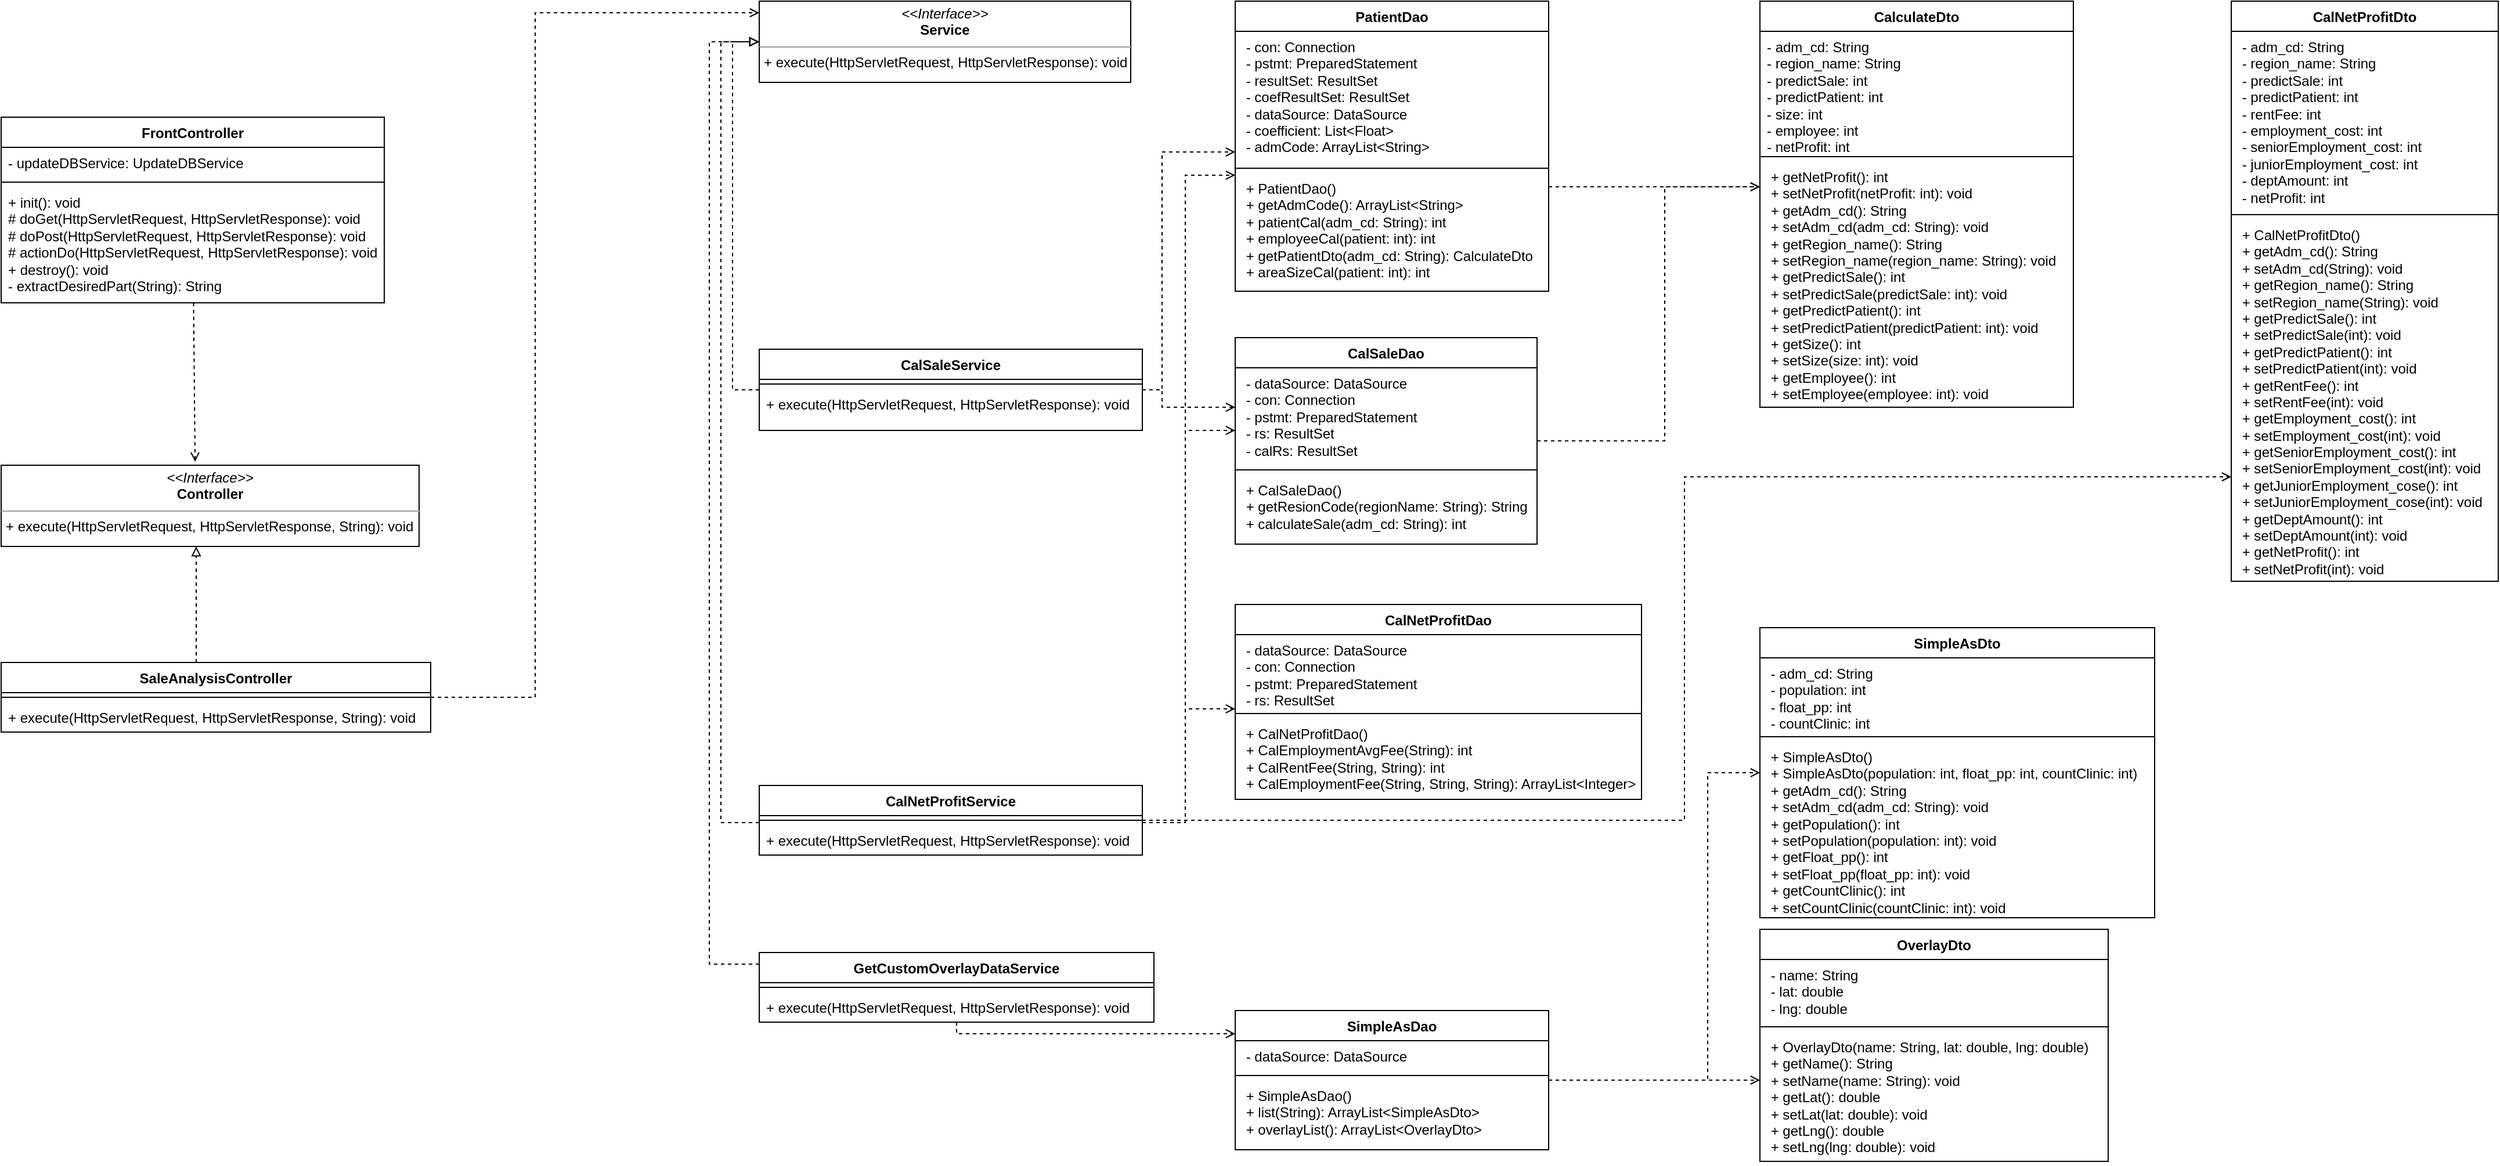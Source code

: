 <mxfile version="23.0.2" type="device">
  <diagram id="C5RBs43oDa-KdzZeNtuy" name="Page-1">
    <mxGraphModel dx="1569" dy="1171" grid="1" gridSize="10" guides="1" tooltips="1" connect="1" arrows="1" fold="1" page="1" pageScale="1" pageWidth="827" pageHeight="1169" background="none" math="0" shadow="0">
      <root>
        <object label="" asdf="asdf" id="WIyWlLk6GJQsqaUBKTNV-0">
          <mxCell />
        </object>
        <mxCell id="WIyWlLk6GJQsqaUBKTNV-1" parent="WIyWlLk6GJQsqaUBKTNV-0" />
        <mxCell id="PgSkFKx2RREg53LCg9bW-10" value="&lt;p style=&quot;margin:0px;margin-top:4px;text-align:center;&quot;&gt;&lt;i&gt;&amp;lt;&amp;lt;Interface&amp;gt;&amp;gt;&lt;/i&gt;&lt;br&gt;&lt;b&gt;Controller&lt;/b&gt;&lt;/p&gt;&lt;hr size=&quot;1&quot;&gt;&lt;p style=&quot;margin:0px;margin-left:4px;&quot;&gt;+ execute(HttpServletRequest, HttpServletResponse, String): void&lt;/p&gt;" style="verticalAlign=top;align=left;overflow=fill;fontSize=12;fontFamily=Helvetica;html=1;whiteSpace=wrap;fillColor=#FFFFFF;fontColor=#000000;" vertex="1" parent="WIyWlLk6GJQsqaUBKTNV-1">
          <mxGeometry x="560" y="460" width="360" height="70" as="geometry" />
        </mxCell>
        <mxCell id="PgSkFKx2RREg53LCg9bW-17" value="SaleAnalysisController" style="swimlane;fontStyle=1;align=center;verticalAlign=top;childLayout=stackLayout;horizontal=1;startSize=26;horizontalStack=0;resizeParent=1;resizeParentMax=0;resizeLast=0;collapsible=1;marginBottom=0;whiteSpace=wrap;html=1;" vertex="1" parent="WIyWlLk6GJQsqaUBKTNV-1">
          <mxGeometry x="560" y="630" width="370" height="60" as="geometry" />
        </mxCell>
        <mxCell id="PgSkFKx2RREg53LCg9bW-19" value="" style="line;strokeWidth=1;fillColor=none;align=left;verticalAlign=middle;spacingTop=-1;spacingLeft=3;spacingRight=3;rotatable=0;labelPosition=right;points=[];portConstraint=eastwest;strokeColor=inherit;" vertex="1" parent="PgSkFKx2RREg53LCg9bW-17">
          <mxGeometry y="26" width="370" height="8" as="geometry" />
        </mxCell>
        <mxCell id="PgSkFKx2RREg53LCg9bW-20" value="+ execute(HttpServletRequest, HttpServletResponse, String): void" style="text;strokeColor=none;fillColor=none;align=left;verticalAlign=top;spacingLeft=4;spacingRight=4;overflow=hidden;rotatable=0;points=[[0,0.5],[1,0.5]];portConstraint=eastwest;whiteSpace=wrap;html=1;" vertex="1" parent="PgSkFKx2RREg53LCg9bW-17">
          <mxGeometry y="34" width="370" height="26" as="geometry" />
        </mxCell>
        <mxCell id="PgSkFKx2RREg53LCg9bW-21" value="" style="endArrow=block;html=1;rounded=0;endFill=0;dashed=1;" edge="1" parent="WIyWlLk6GJQsqaUBKTNV-1">
          <mxGeometry width="50" height="50" relative="1" as="geometry">
            <mxPoint x="728" y="630" as="sourcePoint" />
            <mxPoint x="728" y="530" as="targetPoint" />
            <Array as="points">
              <mxPoint x="728" y="590" />
            </Array>
          </mxGeometry>
        </mxCell>
        <mxCell id="PgSkFKx2RREg53LCg9bW-26" value="&lt;p style=&quot;margin:0px;margin-top:4px;text-align:center;&quot;&gt;&lt;i&gt;&amp;lt;&amp;lt;Interface&amp;gt;&amp;gt;&lt;/i&gt;&lt;br&gt;&lt;b&gt;Service&lt;/b&gt;&lt;/p&gt;&lt;hr size=&quot;1&quot;&gt;&lt;p style=&quot;margin:0px;margin-left:4px;&quot;&gt;+ execute(HttpServletRequest, HttpServletResponse): void&lt;/p&gt;" style="verticalAlign=top;align=left;overflow=fill;fontSize=12;fontFamily=Helvetica;html=1;whiteSpace=wrap;" vertex="1" parent="WIyWlLk6GJQsqaUBKTNV-1">
          <mxGeometry x="1213" y="60" width="320" height="70" as="geometry" />
        </mxCell>
        <mxCell id="PgSkFKx2RREg53LCg9bW-27" value="FrontController" style="swimlane;fontStyle=1;align=center;verticalAlign=top;childLayout=stackLayout;horizontal=1;startSize=26;horizontalStack=0;resizeParent=1;resizeParentMax=0;resizeLast=0;collapsible=1;marginBottom=0;whiteSpace=wrap;html=1;" vertex="1" parent="WIyWlLk6GJQsqaUBKTNV-1">
          <mxGeometry x="560" y="160" width="330" height="160" as="geometry" />
        </mxCell>
        <mxCell id="PgSkFKx2RREg53LCg9bW-28" value="- updateDBService: UpdateDBService" style="text;strokeColor=none;fillColor=none;align=left;verticalAlign=top;spacingLeft=4;spacingRight=4;overflow=hidden;rotatable=0;points=[[0,0.5],[1,0.5]];portConstraint=eastwest;whiteSpace=wrap;html=1;" vertex="1" parent="PgSkFKx2RREg53LCg9bW-27">
          <mxGeometry y="26" width="330" height="26" as="geometry" />
        </mxCell>
        <mxCell id="PgSkFKx2RREg53LCg9bW-29" value="" style="line;strokeWidth=1;fillColor=none;align=left;verticalAlign=middle;spacingTop=-1;spacingLeft=3;spacingRight=3;rotatable=0;labelPosition=right;points=[];portConstraint=eastwest;strokeColor=inherit;" vertex="1" parent="PgSkFKx2RREg53LCg9bW-27">
          <mxGeometry y="52" width="330" height="8" as="geometry" />
        </mxCell>
        <mxCell id="PgSkFKx2RREg53LCg9bW-30" value="+ init(): void&lt;br&gt;# doGet(HttpServletRequest, HttpServletResponse): void&lt;br&gt;# doPost(HttpServletRequest, HttpServletResponse): void&lt;br&gt;# actionDo(HttpServletRequest, HttpServletResponse): void&lt;br&gt;+ destroy(): void&lt;br&gt;-&amp;nbsp;extractDesiredPart(String): String" style="text;strokeColor=none;fillColor=none;align=left;verticalAlign=top;spacingLeft=4;spacingRight=4;overflow=hidden;rotatable=0;points=[[0,0.5],[1,0.5]];portConstraint=eastwest;whiteSpace=wrap;html=1;" vertex="1" parent="PgSkFKx2RREg53LCg9bW-27">
          <mxGeometry y="60" width="330" height="100" as="geometry" />
        </mxCell>
        <mxCell id="PgSkFKx2RREg53LCg9bW-31" value="" style="endArrow=open;html=1;rounded=0;dashed=1;endFill=0;entryX=0.464;entryY=-0.043;entryDx=0;entryDy=0;entryPerimeter=0;" edge="1" parent="WIyWlLk6GJQsqaUBKTNV-1" source="PgSkFKx2RREg53LCg9bW-27" target="PgSkFKx2RREg53LCg9bW-10">
          <mxGeometry width="50" height="50" relative="1" as="geometry">
            <mxPoint x="960" y="90" as="sourcePoint" />
            <mxPoint x="1010" y="40" as="targetPoint" />
          </mxGeometry>
        </mxCell>
        <mxCell id="PgSkFKx2RREg53LCg9bW-32" value="GetCustomOverlayDataService" style="swimlane;fontStyle=1;align=center;verticalAlign=top;childLayout=stackLayout;horizontal=1;startSize=26;horizontalStack=0;resizeParent=1;resizeParentMax=0;resizeLast=0;collapsible=1;marginBottom=0;whiteSpace=wrap;html=1;" vertex="1" parent="WIyWlLk6GJQsqaUBKTNV-1">
          <mxGeometry x="1213" y="880" width="340" height="60" as="geometry" />
        </mxCell>
        <mxCell id="PgSkFKx2RREg53LCg9bW-34" value="" style="line;strokeWidth=1;fillColor=none;align=left;verticalAlign=middle;spacingTop=-1;spacingLeft=3;spacingRight=3;rotatable=0;labelPosition=right;points=[];portConstraint=eastwest;strokeColor=inherit;" vertex="1" parent="PgSkFKx2RREg53LCg9bW-32">
          <mxGeometry y="26" width="340" height="8" as="geometry" />
        </mxCell>
        <mxCell id="PgSkFKx2RREg53LCg9bW-35" value="+ execute(HttpServletRequest, HttpServletResponse): void" style="text;strokeColor=none;fillColor=none;align=left;verticalAlign=top;spacingLeft=4;spacingRight=4;overflow=hidden;rotatable=0;points=[[0,0.5],[1,0.5]];portConstraint=eastwest;whiteSpace=wrap;html=1;" vertex="1" parent="PgSkFKx2RREg53LCg9bW-32">
          <mxGeometry y="34" width="340" height="26" as="geometry" />
        </mxCell>
        <mxCell id="PgSkFKx2RREg53LCg9bW-60" value="" style="edgeStyle=orthogonalEdgeStyle;rounded=0;orthogonalLoop=1;jettySize=auto;html=1;dashed=1;endArrow=open;endFill=0;" edge="1" parent="WIyWlLk6GJQsqaUBKTNV-1" source="PgSkFKx2RREg53LCg9bW-36" target="PgSkFKx2RREg53LCg9bW-47">
          <mxGeometry relative="1" as="geometry">
            <Array as="points">
              <mxPoint x="1560" y="395" />
              <mxPoint x="1560" y="410" />
            </Array>
          </mxGeometry>
        </mxCell>
        <mxCell id="PgSkFKx2RREg53LCg9bW-36" value="CalSaleService" style="swimlane;fontStyle=1;align=center;verticalAlign=top;childLayout=stackLayout;horizontal=1;startSize=26;horizontalStack=0;resizeParent=1;resizeParentMax=0;resizeLast=0;collapsible=1;marginBottom=0;whiteSpace=wrap;html=1;" vertex="1" parent="WIyWlLk6GJQsqaUBKTNV-1">
          <mxGeometry x="1213" y="360" width="330" height="70" as="geometry" />
        </mxCell>
        <mxCell id="PgSkFKx2RREg53LCg9bW-38" value="" style="line;strokeWidth=1;fillColor=none;align=left;verticalAlign=middle;spacingTop=-1;spacingLeft=3;spacingRight=3;rotatable=0;labelPosition=right;points=[];portConstraint=eastwest;strokeColor=inherit;" vertex="1" parent="PgSkFKx2RREg53LCg9bW-36">
          <mxGeometry y="26" width="330" height="8" as="geometry" />
        </mxCell>
        <mxCell id="PgSkFKx2RREg53LCg9bW-39" value="+ execute(HttpServletRequest, HttpServletResponse): void" style="text;strokeColor=none;fillColor=none;align=left;verticalAlign=top;spacingLeft=4;spacingRight=4;overflow=hidden;rotatable=0;points=[[0,0.5],[1,0.5]];portConstraint=eastwest;whiteSpace=wrap;html=1;" vertex="1" parent="PgSkFKx2RREg53LCg9bW-36">
          <mxGeometry y="34" width="330" height="36" as="geometry" />
        </mxCell>
        <mxCell id="PgSkFKx2RREg53LCg9bW-40" value="" style="endArrow=open;html=1;rounded=0;dashed=1;endFill=0;edgeStyle=orthogonalEdgeStyle;" edge="1" parent="WIyWlLk6GJQsqaUBKTNV-1" source="PgSkFKx2RREg53LCg9bW-17" target="PgSkFKx2RREg53LCg9bW-26">
          <mxGeometry width="50" height="50" relative="1" as="geometry">
            <mxPoint x="215" y="42" as="sourcePoint" />
            <mxPoint x="215" y="180" as="targetPoint" />
            <Array as="points">
              <mxPoint x="1020" y="660" />
              <mxPoint x="1020" y="70" />
            </Array>
          </mxGeometry>
        </mxCell>
        <mxCell id="PgSkFKx2RREg53LCg9bW-43" value="CalculateDto" style="swimlane;fontStyle=1;align=center;verticalAlign=top;childLayout=stackLayout;horizontal=1;startSize=26;horizontalStack=0;resizeParent=1;resizeParentMax=0;resizeLast=0;collapsible=1;marginBottom=0;whiteSpace=wrap;html=1;" vertex="1" parent="WIyWlLk6GJQsqaUBKTNV-1">
          <mxGeometry x="2075" y="60" width="270" height="350" as="geometry" />
        </mxCell>
        <mxCell id="PgSkFKx2RREg53LCg9bW-44" value="&lt;div&gt;- adm_cd: String&amp;nbsp;&amp;nbsp;&lt;/div&gt;&lt;div&gt;- region_name: String&amp;nbsp;&lt;/div&gt;&lt;div&gt;- predictSale: int&amp;nbsp;&lt;/div&gt;&lt;div&gt;- predictPatient: int&amp;nbsp;&lt;/div&gt;&lt;div&gt;- size: int&amp;nbsp;&lt;/div&gt;&lt;div&gt;- employee: int&amp;nbsp;&lt;/div&gt;&lt;div&gt;- netProfit: int&amp;nbsp;&lt;/div&gt;" style="text;strokeColor=none;fillColor=none;align=left;verticalAlign=top;spacingLeft=4;spacingRight=4;overflow=hidden;rotatable=0;points=[[0,0.5],[1,0.5]];portConstraint=eastwest;whiteSpace=wrap;html=1;" vertex="1" parent="PgSkFKx2RREg53LCg9bW-43">
          <mxGeometry y="26" width="270" height="104" as="geometry" />
        </mxCell>
        <mxCell id="PgSkFKx2RREg53LCg9bW-45" value="" style="line;strokeWidth=1;fillColor=none;align=left;verticalAlign=middle;spacingTop=-1;spacingLeft=3;spacingRight=3;rotatable=0;labelPosition=right;points=[];portConstraint=eastwest;strokeColor=inherit;" vertex="1" parent="PgSkFKx2RREg53LCg9bW-43">
          <mxGeometry y="130" width="270" height="8" as="geometry" />
        </mxCell>
        <mxCell id="PgSkFKx2RREg53LCg9bW-46" value="&lt;div&gt;&amp;nbsp;+ getNetProfit(): int&amp;nbsp;&lt;/div&gt;&lt;div&gt;&amp;nbsp;+ setNetProfit(netProfit: int): void&amp;nbsp;&lt;/div&gt;&lt;div&gt;&amp;nbsp;+ getAdm_cd(): String&amp;nbsp;&lt;/div&gt;&lt;div&gt;&amp;nbsp;+ setAdm_cd(adm_cd: String): void&amp;nbsp;&lt;/div&gt;&lt;div&gt;&amp;nbsp;+ getRegion_name(): String&amp;nbsp;&lt;/div&gt;&lt;div&gt;&amp;nbsp;+ setRegion_name(region_name: String): void&amp;nbsp;&lt;/div&gt;&lt;div&gt;&amp;nbsp;+ getPredictSale(): int&amp;nbsp;&lt;/div&gt;&lt;div&gt;&amp;nbsp;+ setPredictSale(predictSale: int): void&amp;nbsp;&lt;/div&gt;&lt;div&gt;&amp;nbsp;+ getPredictPatient(): int&amp;nbsp;&lt;/div&gt;&lt;div&gt;&amp;nbsp;+ setPredictPatient(predictPatient: int): void&amp;nbsp;&lt;/div&gt;&lt;div&gt;&amp;nbsp;+ getSize(): int&amp;nbsp;&lt;/div&gt;&lt;div&gt;&amp;nbsp;+ setSize(size: int): void&amp;nbsp;&lt;/div&gt;&lt;div&gt;&amp;nbsp;+ getEmployee(): int&amp;nbsp;&lt;/div&gt;&lt;div&gt;&amp;nbsp;+ setEmployee(employee: int): void&amp;nbsp;&lt;/div&gt;" style="text;strokeColor=none;fillColor=none;align=left;verticalAlign=top;spacingLeft=4;spacingRight=4;overflow=hidden;rotatable=0;points=[[0,0.5],[1,0.5]];portConstraint=eastwest;whiteSpace=wrap;html=1;" vertex="1" parent="PgSkFKx2RREg53LCg9bW-43">
          <mxGeometry y="138" width="270" height="212" as="geometry" />
        </mxCell>
        <mxCell id="PgSkFKx2RREg53LCg9bW-47" value="CalSaleDao" style="swimlane;fontStyle=1;align=center;verticalAlign=top;childLayout=stackLayout;horizontal=1;startSize=26;horizontalStack=0;resizeParent=1;resizeParentMax=0;resizeLast=0;collapsible=1;marginBottom=0;whiteSpace=wrap;html=1;" vertex="1" parent="WIyWlLk6GJQsqaUBKTNV-1">
          <mxGeometry x="1623" y="350" width="260" height="178" as="geometry" />
        </mxCell>
        <mxCell id="PgSkFKx2RREg53LCg9bW-48" value="&lt;div&gt;&amp;nbsp;- dataSource: DataSource&amp;nbsp;&lt;/div&gt;&lt;div&gt;&amp;nbsp;- con: Connection&amp;nbsp;&lt;/div&gt;&lt;div&gt;&amp;nbsp;- pstmt: PreparedStatement&amp;nbsp;&lt;/div&gt;&lt;div&gt;&amp;nbsp;- rs: ResultSet&amp;nbsp;&lt;/div&gt;&lt;div&gt;&amp;nbsp;- calRs: ResultSet&amp;nbsp;&lt;/div&gt;" style="text;strokeColor=none;fillColor=none;align=left;verticalAlign=top;spacingLeft=4;spacingRight=4;overflow=hidden;rotatable=0;points=[[0,0.5],[1,0.5]];portConstraint=eastwest;whiteSpace=wrap;html=1;" vertex="1" parent="PgSkFKx2RREg53LCg9bW-47">
          <mxGeometry y="26" width="260" height="84" as="geometry" />
        </mxCell>
        <mxCell id="PgSkFKx2RREg53LCg9bW-49" value="" style="line;strokeWidth=1;fillColor=none;align=left;verticalAlign=middle;spacingTop=-1;spacingLeft=3;spacingRight=3;rotatable=0;labelPosition=right;points=[];portConstraint=eastwest;strokeColor=inherit;" vertex="1" parent="PgSkFKx2RREg53LCg9bW-47">
          <mxGeometry y="110" width="260" height="8" as="geometry" />
        </mxCell>
        <mxCell id="PgSkFKx2RREg53LCg9bW-50" value="&lt;div&gt;&amp;nbsp;+ CalSaleDao()&amp;nbsp;&lt;/div&gt;&lt;div&gt;&amp;nbsp;+ getResionCode(regionName: String): String&amp;nbsp;&lt;/div&gt;&lt;div&gt;&amp;nbsp;+ calculateSale(adm_cd: String): int&amp;nbsp;&lt;/div&gt;" style="text;strokeColor=none;fillColor=none;align=left;verticalAlign=top;spacingLeft=4;spacingRight=4;overflow=hidden;rotatable=0;points=[[0,0.5],[1,0.5]];portConstraint=eastwest;whiteSpace=wrap;html=1;" vertex="1" parent="PgSkFKx2RREg53LCg9bW-47">
          <mxGeometry y="118" width="260" height="60" as="geometry" />
        </mxCell>
        <mxCell id="PgSkFKx2RREg53LCg9bW-51" value="PatientDao" style="swimlane;fontStyle=1;align=center;verticalAlign=top;childLayout=stackLayout;horizontal=1;startSize=26;horizontalStack=0;resizeParent=1;resizeParentMax=0;resizeLast=0;collapsible=1;marginBottom=0;whiteSpace=wrap;html=1;" vertex="1" parent="WIyWlLk6GJQsqaUBKTNV-1">
          <mxGeometry x="1623" y="60" width="270" height="250" as="geometry" />
        </mxCell>
        <mxCell id="PgSkFKx2RREg53LCg9bW-52" value="&lt;div&gt;&amp;nbsp;- con: Connection&amp;nbsp;&lt;/div&gt;&lt;div&gt;&amp;nbsp;- pstmt: PreparedStatement&amp;nbsp;&lt;/div&gt;&lt;div&gt;&amp;nbsp;- resultSet: ResultSet&amp;nbsp;&lt;/div&gt;&lt;div&gt;&amp;nbsp;- coefResultSet: ResultSet&amp;nbsp;&lt;/div&gt;&lt;div&gt;&amp;nbsp;- dataSource: DataSource&amp;nbsp;&lt;/div&gt;&lt;div&gt;&amp;nbsp;- coefficient: List&amp;lt;Float&amp;gt;&amp;nbsp;&lt;/div&gt;&lt;div&gt;&amp;nbsp;- admCode: ArrayList&amp;lt;String&amp;gt;&amp;nbsp;&lt;/div&gt;" style="text;strokeColor=none;fillColor=none;align=left;verticalAlign=top;spacingLeft=4;spacingRight=4;overflow=hidden;rotatable=0;points=[[0,0.5],[1,0.5]];portConstraint=eastwest;whiteSpace=wrap;html=1;" vertex="1" parent="PgSkFKx2RREg53LCg9bW-51">
          <mxGeometry y="26" width="270" height="114" as="geometry" />
        </mxCell>
        <mxCell id="PgSkFKx2RREg53LCg9bW-53" value="" style="line;strokeWidth=1;fillColor=none;align=left;verticalAlign=middle;spacingTop=-1;spacingLeft=3;spacingRight=3;rotatable=0;labelPosition=right;points=[];portConstraint=eastwest;strokeColor=inherit;" vertex="1" parent="PgSkFKx2RREg53LCg9bW-51">
          <mxGeometry y="140" width="270" height="8" as="geometry" />
        </mxCell>
        <mxCell id="PgSkFKx2RREg53LCg9bW-54" value="&lt;div&gt;&amp;nbsp;+ PatientDao()&amp;nbsp;&lt;/div&gt;&lt;div&gt;&amp;nbsp;+ getAdmCode(): ArrayList&amp;lt;String&amp;gt;&amp;nbsp;&lt;/div&gt;&lt;div&gt;&amp;nbsp;+ patientCal(adm_cd: String): int&amp;nbsp;&lt;/div&gt;&lt;div&gt;&amp;nbsp;+ employeeCal(patient: int): int&amp;nbsp;&lt;/div&gt;&lt;div&gt;&amp;nbsp;+ getPatientDto(adm_cd: String): CalculateDto&amp;nbsp;&lt;/div&gt;&lt;div&gt;&amp;nbsp;+ areaSizeCal(patient: int): int&amp;nbsp;&lt;/div&gt;" style="text;strokeColor=none;fillColor=none;align=left;verticalAlign=top;spacingLeft=4;spacingRight=4;overflow=hidden;rotatable=0;points=[[0,0.5],[1,0.5]];portConstraint=eastwest;whiteSpace=wrap;html=1;" vertex="1" parent="PgSkFKx2RREg53LCg9bW-51">
          <mxGeometry y="148" width="270" height="102" as="geometry" />
        </mxCell>
        <mxCell id="PgSkFKx2RREg53LCg9bW-62" value="" style="edgeStyle=orthogonalEdgeStyle;rounded=0;orthogonalLoop=1;jettySize=auto;html=1;dashed=1;endArrow=open;endFill=0;" edge="1" parent="WIyWlLk6GJQsqaUBKTNV-1" source="PgSkFKx2RREg53LCg9bW-36" target="PgSkFKx2RREg53LCg9bW-51">
          <mxGeometry relative="1" as="geometry">
            <mxPoint x="1170" y="394" as="sourcePoint" />
            <mxPoint x="1203" y="500" as="targetPoint" />
            <Array as="points">
              <mxPoint x="1560" y="395" />
              <mxPoint x="1560" y="190" />
            </Array>
          </mxGeometry>
        </mxCell>
        <mxCell id="PgSkFKx2RREg53LCg9bW-64" value="" style="edgeStyle=orthogonalEdgeStyle;rounded=0;orthogonalLoop=1;jettySize=auto;html=1;dashed=1;endArrow=open;endFill=0;" edge="1" parent="WIyWlLk6GJQsqaUBKTNV-1" source="PgSkFKx2RREg53LCg9bW-47" target="PgSkFKx2RREg53LCg9bW-43">
          <mxGeometry relative="1" as="geometry">
            <mxPoint x="1028" y="900" as="sourcePoint" />
            <mxPoint x="1198" y="969" as="targetPoint" />
            <Array as="points">
              <mxPoint x="1993" y="439" />
              <mxPoint x="1993" y="220" />
            </Array>
          </mxGeometry>
        </mxCell>
        <mxCell id="PgSkFKx2RREg53LCg9bW-66" value="" style="edgeStyle=orthogonalEdgeStyle;rounded=0;orthogonalLoop=1;jettySize=auto;html=1;dashed=1;endArrow=open;endFill=0;" edge="1" parent="WIyWlLk6GJQsqaUBKTNV-1" source="PgSkFKx2RREg53LCg9bW-51" target="PgSkFKx2RREg53LCg9bW-43">
          <mxGeometry relative="1" as="geometry">
            <mxPoint x="1893" y="449" as="sourcePoint" />
            <mxPoint x="2128" y="430" as="targetPoint" />
            <Array as="points">
              <mxPoint x="2003" y="220" />
              <mxPoint x="2003" y="220" />
            </Array>
          </mxGeometry>
        </mxCell>
        <mxCell id="PgSkFKx2RREg53LCg9bW-67" value="OverlayDto" style="swimlane;fontStyle=1;align=center;verticalAlign=top;childLayout=stackLayout;horizontal=1;startSize=26;horizontalStack=0;resizeParent=1;resizeParentMax=0;resizeLast=0;collapsible=1;marginBottom=0;whiteSpace=wrap;html=1;" vertex="1" parent="WIyWlLk6GJQsqaUBKTNV-1">
          <mxGeometry x="2075" y="860" width="300" height="200" as="geometry" />
        </mxCell>
        <mxCell id="PgSkFKx2RREg53LCg9bW-68" value="&lt;div&gt;&amp;nbsp;- name: String&amp;nbsp; &amp;nbsp;&lt;/div&gt;&lt;div&gt;&amp;nbsp;- lat: double&amp;nbsp; &amp;nbsp;&amp;nbsp;&lt;/div&gt;&lt;div&gt;&amp;nbsp;- lng: double&amp;nbsp; &amp;nbsp;&amp;nbsp;&lt;/div&gt;" style="text;strokeColor=none;fillColor=none;align=left;verticalAlign=top;spacingLeft=4;spacingRight=4;overflow=hidden;rotatable=0;points=[[0,0.5],[1,0.5]];portConstraint=eastwest;whiteSpace=wrap;html=1;" vertex="1" parent="PgSkFKx2RREg53LCg9bW-67">
          <mxGeometry y="26" width="300" height="54" as="geometry" />
        </mxCell>
        <mxCell id="PgSkFKx2RREg53LCg9bW-69" value="" style="line;strokeWidth=1;fillColor=none;align=left;verticalAlign=middle;spacingTop=-1;spacingLeft=3;spacingRight=3;rotatable=0;labelPosition=right;points=[];portConstraint=eastwest;strokeColor=inherit;" vertex="1" parent="PgSkFKx2RREg53LCg9bW-67">
          <mxGeometry y="80" width="300" height="8" as="geometry" />
        </mxCell>
        <mxCell id="PgSkFKx2RREg53LCg9bW-70" value="&lt;div&gt;&amp;nbsp;+ OverlayDto(name: String, lat: double, lng: double)&amp;nbsp;&lt;/div&gt;&lt;div&gt;&amp;nbsp;+ getName(): String&amp;nbsp;&lt;/div&gt;&lt;div&gt;&amp;nbsp;+ setName(name: String): void&amp;nbsp;&lt;/div&gt;&lt;div&gt;&amp;nbsp;+ getLat(): double&amp;nbsp;&lt;/div&gt;&lt;div&gt;&amp;nbsp;+ setLat(lat: double): void&amp;nbsp;&lt;/div&gt;&lt;div&gt;&amp;nbsp;+ getLng(): double&amp;nbsp;&lt;/div&gt;&lt;div&gt;&amp;nbsp;+ setLng(lng: double): void&amp;nbsp;&lt;/div&gt;" style="text;strokeColor=none;fillColor=none;align=left;verticalAlign=top;spacingLeft=4;spacingRight=4;overflow=hidden;rotatable=0;points=[[0,0.5],[1,0.5]];portConstraint=eastwest;whiteSpace=wrap;html=1;" vertex="1" parent="PgSkFKx2RREg53LCg9bW-67">
          <mxGeometry y="88" width="300" height="112" as="geometry" />
        </mxCell>
        <mxCell id="PgSkFKx2RREg53LCg9bW-71" value="SimpleAsDao" style="swimlane;fontStyle=1;align=center;verticalAlign=top;childLayout=stackLayout;horizontal=1;startSize=26;horizontalStack=0;resizeParent=1;resizeParentMax=0;resizeLast=0;collapsible=1;marginBottom=0;whiteSpace=wrap;html=1;" vertex="1" parent="WIyWlLk6GJQsqaUBKTNV-1">
          <mxGeometry x="1623" y="930" width="270" height="120" as="geometry" />
        </mxCell>
        <mxCell id="PgSkFKx2RREg53LCg9bW-72" value="&amp;nbsp;- dataSource: DataSource&amp;nbsp;" style="text;strokeColor=none;fillColor=none;align=left;verticalAlign=top;spacingLeft=4;spacingRight=4;overflow=hidden;rotatable=0;points=[[0,0.5],[1,0.5]];portConstraint=eastwest;whiteSpace=wrap;html=1;" vertex="1" parent="PgSkFKx2RREg53LCg9bW-71">
          <mxGeometry y="26" width="270" height="26" as="geometry" />
        </mxCell>
        <mxCell id="PgSkFKx2RREg53LCg9bW-73" value="" style="line;strokeWidth=1;fillColor=none;align=left;verticalAlign=middle;spacingTop=-1;spacingLeft=3;spacingRight=3;rotatable=0;labelPosition=right;points=[];portConstraint=eastwest;strokeColor=inherit;" vertex="1" parent="PgSkFKx2RREg53LCg9bW-71">
          <mxGeometry y="52" width="270" height="8" as="geometry" />
        </mxCell>
        <mxCell id="PgSkFKx2RREg53LCg9bW-74" value="&lt;div&gt;&amp;nbsp;+ SimpleAsDao()&amp;nbsp;&lt;/div&gt;&lt;div&gt;&amp;nbsp;+ list(String): ArrayList&amp;lt;SimpleAsDto&amp;gt;&amp;nbsp;&lt;/div&gt;&lt;div&gt;&amp;nbsp;+ overlayList(): ArrayList&amp;lt;OverlayDto&amp;gt;&amp;nbsp;&lt;/div&gt;" style="text;strokeColor=none;fillColor=none;align=left;verticalAlign=top;spacingLeft=4;spacingRight=4;overflow=hidden;rotatable=0;points=[[0,0.5],[1,0.5]];portConstraint=eastwest;whiteSpace=wrap;html=1;" vertex="1" parent="PgSkFKx2RREg53LCg9bW-71">
          <mxGeometry y="60" width="270" height="60" as="geometry" />
        </mxCell>
        <mxCell id="PgSkFKx2RREg53LCg9bW-75" value="SimpleAsDto" style="swimlane;fontStyle=1;align=center;verticalAlign=top;childLayout=stackLayout;horizontal=1;startSize=26;horizontalStack=0;resizeParent=1;resizeParentMax=0;resizeLast=0;collapsible=1;marginBottom=0;whiteSpace=wrap;html=1;" vertex="1" parent="WIyWlLk6GJQsqaUBKTNV-1">
          <mxGeometry x="2075" y="600" width="340" height="250" as="geometry" />
        </mxCell>
        <mxCell id="PgSkFKx2RREg53LCg9bW-76" value="&lt;div&gt;&amp;nbsp;- adm_cd: String&amp;nbsp;&amp;nbsp;&lt;/div&gt;&lt;div&gt;&amp;nbsp;- population: int&amp;nbsp;&lt;/div&gt;&lt;div&gt;&amp;nbsp;- float_pp: int&amp;nbsp; &amp;nbsp;&lt;/div&gt;&lt;div&gt;&amp;nbsp;- countClinic: int&lt;/div&gt;" style="text;strokeColor=none;fillColor=none;align=left;verticalAlign=top;spacingLeft=4;spacingRight=4;overflow=hidden;rotatable=0;points=[[0,0.5],[1,0.5]];portConstraint=eastwest;whiteSpace=wrap;html=1;" vertex="1" parent="PgSkFKx2RREg53LCg9bW-75">
          <mxGeometry y="26" width="340" height="64" as="geometry" />
        </mxCell>
        <mxCell id="PgSkFKx2RREg53LCg9bW-77" value="" style="line;strokeWidth=1;fillColor=none;align=left;verticalAlign=middle;spacingTop=-1;spacingLeft=3;spacingRight=3;rotatable=0;labelPosition=right;points=[];portConstraint=eastwest;strokeColor=inherit;" vertex="1" parent="PgSkFKx2RREg53LCg9bW-75">
          <mxGeometry y="90" width="340" height="8" as="geometry" />
        </mxCell>
        <mxCell id="PgSkFKx2RREg53LCg9bW-78" value="&lt;div&gt;&amp;nbsp;+ SimpleAsDto()&amp;nbsp; &amp;nbsp;&lt;/div&gt;&lt;div&gt;&amp;nbsp;+ SimpleAsDto(population: int, float_pp: int, countClinic: int)&amp;nbsp;&lt;/div&gt;&lt;div&gt;&amp;nbsp;+ getAdm_cd(): String&amp;nbsp;&lt;/div&gt;&lt;div&gt;&amp;nbsp;+ setAdm_cd(adm_cd: String): void&amp;nbsp;&lt;/div&gt;&lt;div&gt;&amp;nbsp;+ getPopulation(): int&amp;nbsp;&lt;/div&gt;&lt;div&gt;&amp;nbsp;+ setPopulation(population: int): void&amp;nbsp;&lt;/div&gt;&lt;div&gt;&amp;nbsp;+ getFloat_pp(): int&amp;nbsp;&lt;/div&gt;&lt;div&gt;&amp;nbsp;+ setFloat_pp(float_pp: int): void&amp;nbsp;&lt;/div&gt;&lt;div&gt;&amp;nbsp;+ getCountClinic(): int&amp;nbsp;&lt;/div&gt;&lt;div&gt;&amp;nbsp;+ setCountClinic(countClinic: int): void&amp;nbsp;&lt;/div&gt;" style="text;strokeColor=none;fillColor=none;align=left;verticalAlign=top;spacingLeft=4;spacingRight=4;overflow=hidden;rotatable=0;points=[[0,0.5],[1,0.5]];portConstraint=eastwest;whiteSpace=wrap;html=1;" vertex="1" parent="PgSkFKx2RREg53LCg9bW-75">
          <mxGeometry y="98" width="340" height="152" as="geometry" />
        </mxCell>
        <mxCell id="PgSkFKx2RREg53LCg9bW-79" value="" style="edgeStyle=orthogonalEdgeStyle;rounded=0;orthogonalLoop=1;jettySize=auto;html=1;dashed=1;endArrow=open;endFill=0;" edge="1" parent="WIyWlLk6GJQsqaUBKTNV-1" source="PgSkFKx2RREg53LCg9bW-32" target="PgSkFKx2RREg53LCg9bW-71">
          <mxGeometry relative="1" as="geometry">
            <mxPoint x="1533" y="500" as="sourcePoint" />
            <mxPoint x="1613" y="845" as="targetPoint" />
            <Array as="points">
              <mxPoint x="1758" y="950" />
            </Array>
          </mxGeometry>
        </mxCell>
        <mxCell id="PgSkFKx2RREg53LCg9bW-80" value="" style="edgeStyle=orthogonalEdgeStyle;rounded=0;orthogonalLoop=1;jettySize=auto;html=1;dashed=1;endArrow=open;endFill=0;" edge="1" parent="WIyWlLk6GJQsqaUBKTNV-1" source="PgSkFKx2RREg53LCg9bW-71" target="PgSkFKx2RREg53LCg9bW-75">
          <mxGeometry relative="1" as="geometry">
            <mxPoint x="1893" y="449" as="sourcePoint" />
            <mxPoint x="2128" y="430" as="targetPoint" />
            <Array as="points">
              <mxPoint x="2030" y="990" />
              <mxPoint x="2030" y="725" />
            </Array>
          </mxGeometry>
        </mxCell>
        <mxCell id="PgSkFKx2RREg53LCg9bW-81" value="" style="edgeStyle=orthogonalEdgeStyle;rounded=0;orthogonalLoop=1;jettySize=auto;html=1;dashed=1;endArrow=open;endFill=0;" edge="1" parent="WIyWlLk6GJQsqaUBKTNV-1" source="PgSkFKx2RREg53LCg9bW-71" target="PgSkFKx2RREg53LCg9bW-67">
          <mxGeometry relative="1" as="geometry">
            <mxPoint x="1903" y="640" as="sourcePoint" />
            <mxPoint x="1993" y="640" as="targetPoint" />
            <Array as="points">
              <mxPoint x="2050" y="990" />
              <mxPoint x="2050" y="990" />
            </Array>
          </mxGeometry>
        </mxCell>
        <mxCell id="PgSkFKx2RREg53LCg9bW-82" value="CalNetProfitService" style="swimlane;fontStyle=1;align=center;verticalAlign=top;childLayout=stackLayout;horizontal=1;startSize=26;horizontalStack=0;resizeParent=1;resizeParentMax=0;resizeLast=0;collapsible=1;marginBottom=0;whiteSpace=wrap;html=1;" vertex="1" parent="WIyWlLk6GJQsqaUBKTNV-1">
          <mxGeometry x="1213" y="736" width="330" height="60" as="geometry" />
        </mxCell>
        <mxCell id="PgSkFKx2RREg53LCg9bW-84" value="" style="line;strokeWidth=1;fillColor=none;align=left;verticalAlign=middle;spacingTop=-1;spacingLeft=3;spacingRight=3;rotatable=0;labelPosition=right;points=[];portConstraint=eastwest;strokeColor=inherit;" vertex="1" parent="PgSkFKx2RREg53LCg9bW-82">
          <mxGeometry y="26" width="330" height="8" as="geometry" />
        </mxCell>
        <mxCell id="PgSkFKx2RREg53LCg9bW-85" value="&lt;span style=&quot;color: rgb(0, 0, 0); font-family: Helvetica; font-size: 12px; font-style: normal; font-variant-ligatures: normal; font-variant-caps: normal; font-weight: 400; letter-spacing: normal; orphans: 2; text-align: left; text-indent: 0px; text-transform: none; widows: 2; word-spacing: 0px; -webkit-text-stroke-width: 0px; background-color: rgb(251, 251, 251); text-decoration-thickness: initial; text-decoration-style: initial; text-decoration-color: initial; float: none; display: inline !important;&quot;&gt;+ execute(HttpServletRequest, HttpServletResponse): void&lt;/span&gt;&lt;br&gt;" style="text;strokeColor=none;fillColor=none;align=left;verticalAlign=top;spacingLeft=4;spacingRight=4;overflow=hidden;rotatable=0;points=[[0,0.5],[1,0.5]];portConstraint=eastwest;whiteSpace=wrap;html=1;" vertex="1" parent="PgSkFKx2RREg53LCg9bW-82">
          <mxGeometry y="34" width="330" height="26" as="geometry" />
        </mxCell>
        <mxCell id="PgSkFKx2RREg53LCg9bW-86" value="CalNetProfitDao" style="swimlane;fontStyle=1;align=center;verticalAlign=top;childLayout=stackLayout;horizontal=1;startSize=26;horizontalStack=0;resizeParent=1;resizeParentMax=0;resizeLast=0;collapsible=1;marginBottom=0;whiteSpace=wrap;html=1;" vertex="1" parent="WIyWlLk6GJQsqaUBKTNV-1">
          <mxGeometry x="1623" y="580" width="350" height="168" as="geometry" />
        </mxCell>
        <mxCell id="PgSkFKx2RREg53LCg9bW-87" value="&lt;div&gt;&amp;nbsp;- dataSource: DataSource&lt;/div&gt;&lt;div&gt;&amp;nbsp;- con: Connection&amp;nbsp; &amp;nbsp; &amp;nbsp;&amp;nbsp;&lt;/div&gt;&lt;div&gt;&amp;nbsp;- pstmt: PreparedStatement&lt;/div&gt;&lt;div&gt;&amp;nbsp;- rs: ResultSet&lt;/div&gt;" style="text;strokeColor=none;fillColor=none;align=left;verticalAlign=top;spacingLeft=4;spacingRight=4;overflow=hidden;rotatable=0;points=[[0,0.5],[1,0.5]];portConstraint=eastwest;whiteSpace=wrap;html=1;" vertex="1" parent="PgSkFKx2RREg53LCg9bW-86">
          <mxGeometry y="26" width="350" height="64" as="geometry" />
        </mxCell>
        <mxCell id="PgSkFKx2RREg53LCg9bW-88" value="" style="line;strokeWidth=1;fillColor=none;align=left;verticalAlign=middle;spacingTop=-1;spacingLeft=3;spacingRight=3;rotatable=0;labelPosition=right;points=[];portConstraint=eastwest;strokeColor=inherit;" vertex="1" parent="PgSkFKx2RREg53LCg9bW-86">
          <mxGeometry y="90" width="350" height="8" as="geometry" />
        </mxCell>
        <mxCell id="PgSkFKx2RREg53LCg9bW-89" value="&lt;div&gt;&amp;nbsp;+ CalNetProfitDao()&amp;nbsp; &amp;nbsp;&lt;/div&gt;&lt;div&gt;&amp;nbsp;+ CalEmploymentAvgFee(String): int&amp;nbsp;&lt;/div&gt;&lt;div&gt;&amp;nbsp;+ CalRentFee(String, String): int&amp;nbsp;&lt;/div&gt;&lt;div&gt;&amp;nbsp;+ CalEmploymentFee(String, String, String): ArrayList&amp;lt;Integer&amp;gt;&lt;/div&gt;" style="text;strokeColor=none;fillColor=none;align=left;verticalAlign=top;spacingLeft=4;spacingRight=4;overflow=hidden;rotatable=0;points=[[0,0.5],[1,0.5]];portConstraint=eastwest;whiteSpace=wrap;html=1;" vertex="1" parent="PgSkFKx2RREg53LCg9bW-86">
          <mxGeometry y="98" width="350" height="70" as="geometry" />
        </mxCell>
        <mxCell id="PgSkFKx2RREg53LCg9bW-98" value="CalNetProfitDto" style="swimlane;fontStyle=1;align=center;verticalAlign=top;childLayout=stackLayout;horizontal=1;startSize=26;horizontalStack=0;resizeParent=1;resizeParentMax=0;resizeLast=0;collapsible=1;marginBottom=0;whiteSpace=wrap;html=1;" vertex="1" parent="WIyWlLk6GJQsqaUBKTNV-1">
          <mxGeometry x="2481" y="60" width="230" height="500" as="geometry" />
        </mxCell>
        <mxCell id="PgSkFKx2RREg53LCg9bW-99" value="&lt;div&gt;&amp;nbsp;- adm_cd: String&amp;nbsp; &amp;nbsp; &amp;nbsp; &amp;nbsp;&lt;/div&gt;&lt;div&gt;&amp;nbsp;- region_name: String&amp;nbsp;&amp;nbsp;&lt;/div&gt;&lt;div&gt;&amp;nbsp;- predictSale: int&amp;nbsp; &amp;nbsp; &amp;nbsp;&lt;/div&gt;&lt;div&gt;&amp;nbsp;- predictPatient: int&amp;nbsp;&amp;nbsp;&lt;/div&gt;&lt;div&gt;&amp;nbsp;- rentFee: int&amp;nbsp; &amp;nbsp; &amp;nbsp; &amp;nbsp; &amp;nbsp;&lt;/div&gt;&lt;div&gt;&amp;nbsp;- employment_cost: int&amp;nbsp;&lt;/div&gt;&lt;div&gt;&amp;nbsp;- seniorEmployment_cost: int&amp;nbsp;&lt;/div&gt;&lt;div&gt;&amp;nbsp;- juniorEmployment_cost: int&amp;nbsp;&lt;/div&gt;&lt;div&gt;&amp;nbsp;- deptAmount: int&amp;nbsp; &amp;nbsp; &amp;nbsp;&amp;nbsp;&lt;/div&gt;&lt;div&gt;&amp;nbsp;- netProfit: int&lt;/div&gt;" style="text;strokeColor=none;fillColor=none;align=left;verticalAlign=top;spacingLeft=4;spacingRight=4;overflow=hidden;rotatable=0;points=[[0,0.5],[1,0.5]];portConstraint=eastwest;whiteSpace=wrap;html=1;" vertex="1" parent="PgSkFKx2RREg53LCg9bW-98">
          <mxGeometry y="26" width="230" height="154" as="geometry" />
        </mxCell>
        <mxCell id="PgSkFKx2RREg53LCg9bW-100" value="" style="line;strokeWidth=1;fillColor=none;align=left;verticalAlign=middle;spacingTop=-1;spacingLeft=3;spacingRight=3;rotatable=0;labelPosition=right;points=[];portConstraint=eastwest;strokeColor=inherit;" vertex="1" parent="PgSkFKx2RREg53LCg9bW-98">
          <mxGeometry y="180" width="230" height="8" as="geometry" />
        </mxCell>
        <mxCell id="PgSkFKx2RREg53LCg9bW-101" value="&lt;div&gt;&amp;nbsp;+ CalNetProfitDto()&amp;nbsp; &amp;nbsp;&lt;/div&gt;&lt;div&gt;&amp;nbsp;+ getAdm_cd(): String&amp;nbsp;&lt;/div&gt;&lt;div&gt;&amp;nbsp;+ setAdm_cd(String): void&amp;nbsp;&lt;/div&gt;&lt;div&gt;&amp;nbsp;+ getRegion_name(): String&amp;nbsp;&lt;/div&gt;&lt;div&gt;&amp;nbsp;+ setRegion_name(String): void&amp;nbsp;&lt;/div&gt;&lt;div&gt;&amp;nbsp;+ getPredictSale(): int&amp;nbsp;&lt;/div&gt;&lt;div&gt;&amp;nbsp;+ setPredictSale(int): void&amp;nbsp;&lt;/div&gt;&lt;div&gt;&amp;nbsp;+ getPredictPatient(): int&amp;nbsp;&lt;/div&gt;&lt;div&gt;&amp;nbsp;+ setPredictPatient(int): void&amp;nbsp;&lt;/div&gt;&lt;div&gt;&amp;nbsp;+ getRentFee(): int&amp;nbsp;&lt;/div&gt;&lt;div&gt;&amp;nbsp;+ setRentFee(int): void&amp;nbsp;&lt;/div&gt;&lt;div&gt;&amp;nbsp;+ getEmployment_cost(): int&amp;nbsp;&lt;/div&gt;&lt;div&gt;&amp;nbsp;+ setEmployment_cost(int): void&amp;nbsp;&lt;/div&gt;&lt;div&gt;&amp;nbsp;+ getSeniorEmployment_cost(): int&amp;nbsp;&lt;/div&gt;&lt;div&gt;&amp;nbsp;+ setSeniorEmployment_cost(int): void&amp;nbsp;&lt;/div&gt;&lt;div&gt;&amp;nbsp;+ getJuniorEmployment_cose(): int&amp;nbsp;&lt;/div&gt;&lt;div&gt;&amp;nbsp;+ setJuniorEmployment_cose(int): void&amp;nbsp;&lt;/div&gt;&lt;div&gt;&amp;nbsp;+ getDeptAmount(): int&amp;nbsp;&lt;/div&gt;&lt;div&gt;&amp;nbsp;+ setDeptAmount(int): void&amp;nbsp;&lt;/div&gt;&lt;div&gt;&amp;nbsp;+ getNetProfit(): int&amp;nbsp;&lt;/div&gt;&lt;div&gt;&amp;nbsp;+ setNetProfit(int): void&amp;nbsp;&lt;/div&gt;" style="text;strokeColor=none;fillColor=none;align=left;verticalAlign=top;spacingLeft=4;spacingRight=4;overflow=hidden;rotatable=0;points=[[0,0.5],[1,0.5]];portConstraint=eastwest;whiteSpace=wrap;html=1;" vertex="1" parent="PgSkFKx2RREg53LCg9bW-98">
          <mxGeometry y="188" width="230" height="312" as="geometry" />
        </mxCell>
        <mxCell id="PgSkFKx2RREg53LCg9bW-102" value="" style="edgeStyle=orthogonalEdgeStyle;rounded=0;orthogonalLoop=1;jettySize=auto;html=1;dashed=1;endArrow=open;endFill=0;" edge="1" parent="WIyWlLk6GJQsqaUBKTNV-1" source="PgSkFKx2RREg53LCg9bW-82" target="PgSkFKx2RREg53LCg9bW-51">
          <mxGeometry relative="1" as="geometry">
            <mxPoint x="1330" y="240" as="sourcePoint" />
            <mxPoint x="1570" y="550" as="targetPoint" />
            <Array as="points">
              <mxPoint x="1580" y="768" />
              <mxPoint x="1580" y="210" />
            </Array>
          </mxGeometry>
        </mxCell>
        <mxCell id="PgSkFKx2RREg53LCg9bW-103" value="" style="edgeStyle=orthogonalEdgeStyle;rounded=0;orthogonalLoop=1;jettySize=auto;html=1;dashed=1;endArrow=open;endFill=0;" edge="1" parent="WIyWlLk6GJQsqaUBKTNV-1" source="PgSkFKx2RREg53LCg9bW-82" target="PgSkFKx2RREg53LCg9bW-47">
          <mxGeometry relative="1" as="geometry">
            <mxPoint x="1553" y="778" as="sourcePoint" />
            <mxPoint x="1633" y="220" as="targetPoint" />
            <Array as="points">
              <mxPoint x="1580" y="768" />
              <mxPoint x="1580" y="430" />
            </Array>
          </mxGeometry>
        </mxCell>
        <mxCell id="PgSkFKx2RREg53LCg9bW-104" value="" style="edgeStyle=orthogonalEdgeStyle;rounded=0;orthogonalLoop=1;jettySize=auto;html=1;dashed=1;endArrow=open;endFill=0;" edge="1" parent="WIyWlLk6GJQsqaUBKTNV-1" source="PgSkFKx2RREg53LCg9bW-82" target="PgSkFKx2RREg53LCg9bW-86">
          <mxGeometry relative="1" as="geometry">
            <mxPoint x="1553" y="778" as="sourcePoint" />
            <mxPoint x="1633" y="440" as="targetPoint" />
            <Array as="points">
              <mxPoint x="1580" y="768" />
              <mxPoint x="1580" y="670" />
            </Array>
          </mxGeometry>
        </mxCell>
        <mxCell id="PgSkFKx2RREg53LCg9bW-105" value="" style="edgeStyle=orthogonalEdgeStyle;rounded=0;orthogonalLoop=1;jettySize=auto;html=1;dashed=1;endArrow=open;endFill=0;" edge="1" parent="WIyWlLk6GJQsqaUBKTNV-1" source="PgSkFKx2RREg53LCg9bW-82" target="PgSkFKx2RREg53LCg9bW-98">
          <mxGeometry relative="1" as="geometry">
            <mxPoint x="1553" y="778" as="sourcePoint" />
            <mxPoint x="1633" y="680" as="targetPoint" />
            <Array as="points">
              <mxPoint x="2010" y="766" />
              <mxPoint x="2010" y="470" />
            </Array>
          </mxGeometry>
        </mxCell>
        <mxCell id="PgSkFKx2RREg53LCg9bW-107" value="" style="endArrow=block;html=1;rounded=0;endFill=0;dashed=1;edgeStyle=orthogonalEdgeStyle;" edge="1" parent="WIyWlLk6GJQsqaUBKTNV-1" source="PgSkFKx2RREg53LCg9bW-36" target="PgSkFKx2RREg53LCg9bW-26">
          <mxGeometry width="50" height="50" relative="1" as="geometry">
            <mxPoint x="1050" y="180" as="sourcePoint" />
            <mxPoint x="840" y="320" as="targetPoint" />
            <Array as="points">
              <mxPoint x="1190" y="395" />
              <mxPoint x="1190" y="95" />
            </Array>
          </mxGeometry>
        </mxCell>
        <mxCell id="PgSkFKx2RREg53LCg9bW-108" value="" style="endArrow=block;html=1;rounded=0;endFill=0;dashed=1;edgeStyle=orthogonalEdgeStyle;" edge="1" parent="WIyWlLk6GJQsqaUBKTNV-1">
          <mxGeometry width="50" height="50" relative="1" as="geometry">
            <mxPoint x="1213" y="768" as="sourcePoint" />
            <mxPoint x="1213" y="95" as="targetPoint" />
            <Array as="points">
              <mxPoint x="1180" y="768" />
              <mxPoint x="1180" y="95" />
            </Array>
          </mxGeometry>
        </mxCell>
        <mxCell id="PgSkFKx2RREg53LCg9bW-109" value="" style="endArrow=block;html=1;rounded=0;endFill=0;dashed=1;edgeStyle=orthogonalEdgeStyle;" edge="1" parent="WIyWlLk6GJQsqaUBKTNV-1" source="PgSkFKx2RREg53LCg9bW-32">
          <mxGeometry width="50" height="50" relative="1" as="geometry">
            <mxPoint x="1213" y="950" as="sourcePoint" />
            <mxPoint x="1213" y="95" as="targetPoint" />
            <Array as="points">
              <mxPoint x="1170" y="890" />
              <mxPoint x="1170" y="95" />
            </Array>
          </mxGeometry>
        </mxCell>
      </root>
    </mxGraphModel>
  </diagram>
</mxfile>
